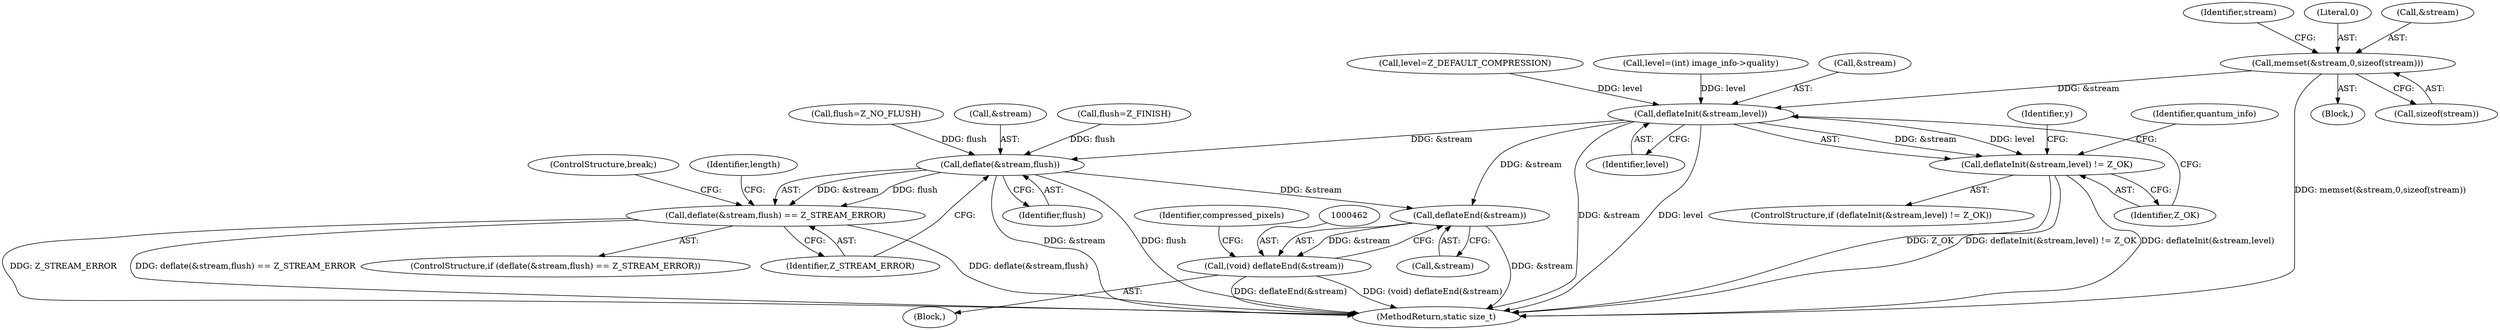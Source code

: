 digraph "0_ImageMagick_8a43abefb38c5e29138e1c9c515b313363541c06@API" {
"1000224" [label="(Call,memset(&stream,0,sizeof(stream)))"];
"1000259" [label="(Call,deflateInit(&stream,level))"];
"1000258" [label="(Call,deflateInit(&stream,level) != Z_OK)"];
"1000419" [label="(Call,deflate(&stream,flush))"];
"1000418" [label="(Call,deflate(&stream,flush) == Z_STREAM_ERROR)"];
"1000463" [label="(Call,deflateEnd(&stream))"];
"1000461" [label="(Call,(void) deflateEnd(&stream))"];
"1000426" [label="(Identifier,length)"];
"1000420" [label="(Call,&stream)"];
"1000235" [label="(Call,level=Z_DEFAULT_COMPRESSION)"];
"1000464" [label="(Call,&stream)"];
"1000259" [label="(Call,deflateInit(&stream,level))"];
"1000418" [label="(Call,deflate(&stream,flush) == Z_STREAM_ERROR)"];
"1000266" [label="(Identifier,quantum_info)"];
"1000467" [label="(Identifier,compressed_pixels)"];
"1000258" [label="(Call,deflateInit(&stream,level) != Z_OK)"];
"1000263" [label="(Identifier,Z_OK)"];
"1000262" [label="(Identifier,level)"];
"1000228" [label="(Call,sizeof(stream))"];
"1000478" [label="(MethodReturn,static size_t)"];
"1000279" [label="(Identifier,y)"];
"1000232" [label="(Identifier,stream)"];
"1000227" [label="(Literal,0)"];
"1000424" [label="(ControlStructure,break;)"];
"1000201" [label="(Block,)"];
"1000419" [label="(Call,deflate(&stream,flush))"];
"1000417" [label="(ControlStructure,if (deflate(&stream,flush) == Z_STREAM_ERROR))"];
"1000461" [label="(Call,(void) deflateEnd(&stream))"];
"1000257" [label="(ControlStructure,if (deflateInit(&stream,level) != Z_OK))"];
"1000422" [label="(Identifier,flush)"];
"1000398" [label="(Call,flush=Z_FINISH)"];
"1000224" [label="(Call,memset(&stream,0,sizeof(stream)))"];
"1000225" [label="(Call,&stream)"];
"1000423" [label="(Identifier,Z_STREAM_ERROR)"];
"1000250" [label="(Call,level=(int) image_info->quality)"];
"1000260" [label="(Call,&stream)"];
"1000460" [label="(Block,)"];
"1000463" [label="(Call,deflateEnd(&stream))"];
"1000129" [label="(Call,flush=Z_NO_FLUSH)"];
"1000224" -> "1000201"  [label="AST: "];
"1000224" -> "1000228"  [label="CFG: "];
"1000225" -> "1000224"  [label="AST: "];
"1000227" -> "1000224"  [label="AST: "];
"1000228" -> "1000224"  [label="AST: "];
"1000232" -> "1000224"  [label="CFG: "];
"1000224" -> "1000478"  [label="DDG: memset(&stream,0,sizeof(stream))"];
"1000224" -> "1000259"  [label="DDG: &stream"];
"1000259" -> "1000258"  [label="AST: "];
"1000259" -> "1000262"  [label="CFG: "];
"1000260" -> "1000259"  [label="AST: "];
"1000262" -> "1000259"  [label="AST: "];
"1000263" -> "1000259"  [label="CFG: "];
"1000259" -> "1000478"  [label="DDG: &stream"];
"1000259" -> "1000478"  [label="DDG: level"];
"1000259" -> "1000258"  [label="DDG: &stream"];
"1000259" -> "1000258"  [label="DDG: level"];
"1000250" -> "1000259"  [label="DDG: level"];
"1000235" -> "1000259"  [label="DDG: level"];
"1000259" -> "1000419"  [label="DDG: &stream"];
"1000259" -> "1000463"  [label="DDG: &stream"];
"1000258" -> "1000257"  [label="AST: "];
"1000258" -> "1000263"  [label="CFG: "];
"1000263" -> "1000258"  [label="AST: "];
"1000266" -> "1000258"  [label="CFG: "];
"1000279" -> "1000258"  [label="CFG: "];
"1000258" -> "1000478"  [label="DDG: deflateInit(&stream,level)"];
"1000258" -> "1000478"  [label="DDG: Z_OK"];
"1000258" -> "1000478"  [label="DDG: deflateInit(&stream,level) != Z_OK"];
"1000419" -> "1000418"  [label="AST: "];
"1000419" -> "1000422"  [label="CFG: "];
"1000420" -> "1000419"  [label="AST: "];
"1000422" -> "1000419"  [label="AST: "];
"1000423" -> "1000419"  [label="CFG: "];
"1000419" -> "1000478"  [label="DDG: &stream"];
"1000419" -> "1000478"  [label="DDG: flush"];
"1000419" -> "1000418"  [label="DDG: &stream"];
"1000419" -> "1000418"  [label="DDG: flush"];
"1000129" -> "1000419"  [label="DDG: flush"];
"1000398" -> "1000419"  [label="DDG: flush"];
"1000419" -> "1000463"  [label="DDG: &stream"];
"1000418" -> "1000417"  [label="AST: "];
"1000418" -> "1000423"  [label="CFG: "];
"1000423" -> "1000418"  [label="AST: "];
"1000424" -> "1000418"  [label="CFG: "];
"1000426" -> "1000418"  [label="CFG: "];
"1000418" -> "1000478"  [label="DDG: Z_STREAM_ERROR"];
"1000418" -> "1000478"  [label="DDG: deflate(&stream,flush) == Z_STREAM_ERROR"];
"1000418" -> "1000478"  [label="DDG: deflate(&stream,flush)"];
"1000463" -> "1000461"  [label="AST: "];
"1000463" -> "1000464"  [label="CFG: "];
"1000464" -> "1000463"  [label="AST: "];
"1000461" -> "1000463"  [label="CFG: "];
"1000463" -> "1000478"  [label="DDG: &stream"];
"1000463" -> "1000461"  [label="DDG: &stream"];
"1000461" -> "1000460"  [label="AST: "];
"1000462" -> "1000461"  [label="AST: "];
"1000467" -> "1000461"  [label="CFG: "];
"1000461" -> "1000478"  [label="DDG: (void) deflateEnd(&stream)"];
"1000461" -> "1000478"  [label="DDG: deflateEnd(&stream)"];
}
